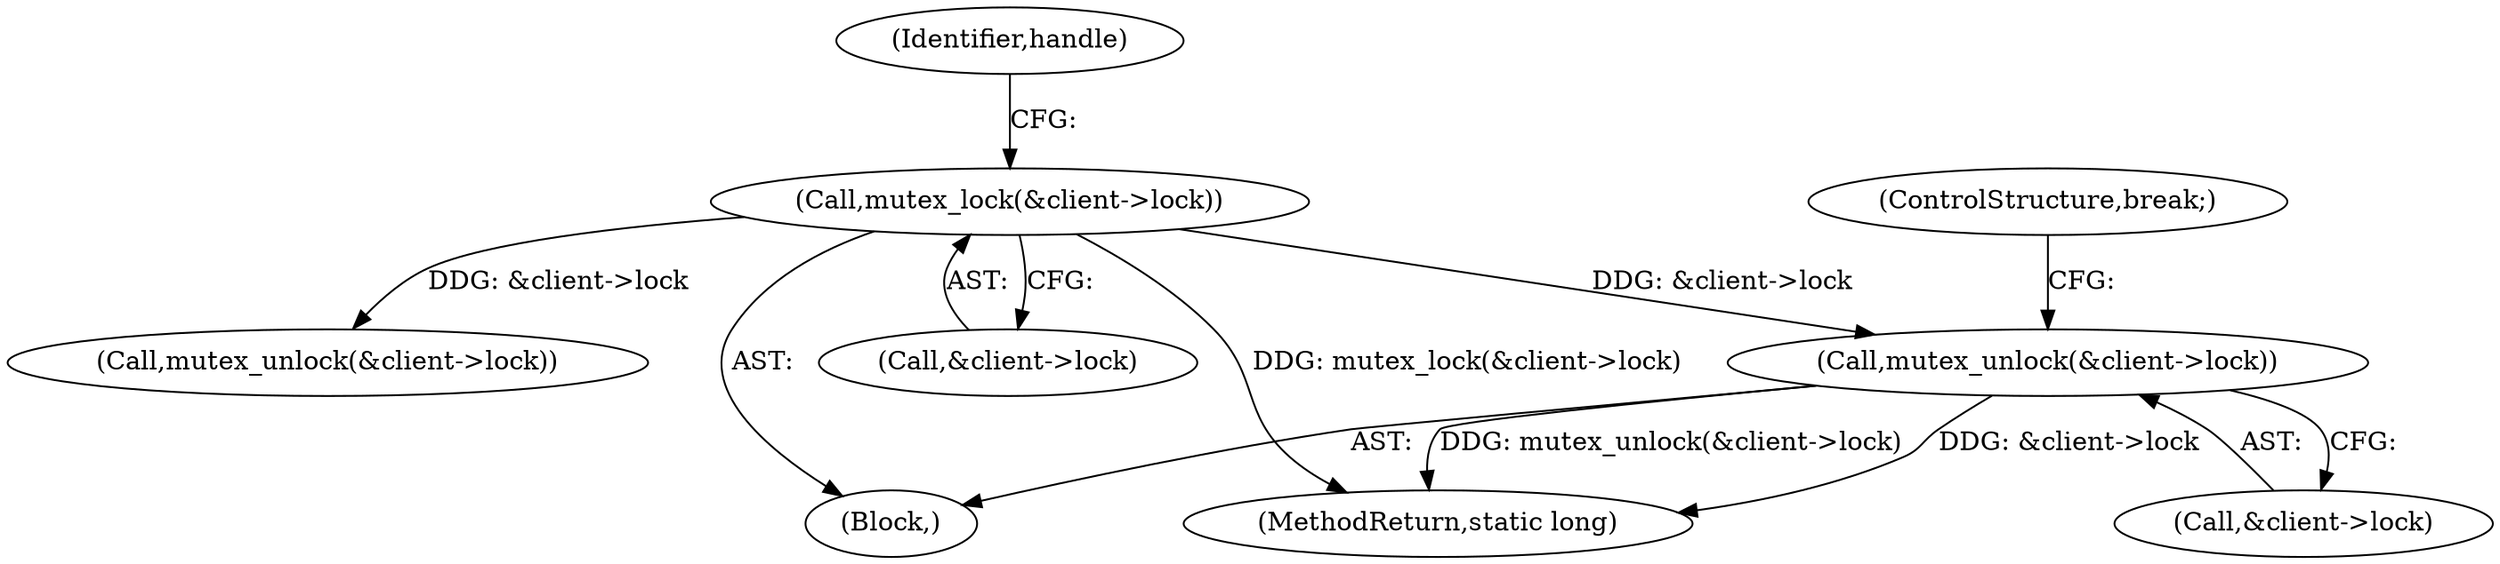 digraph "0_linux_9590232bb4f4cc824f3425a6e1349afbe6d6d2b7_2@API" {
"1000239" [label="(Call,mutex_unlock(&client->lock))"];
"1000208" [label="(Call,mutex_lock(&client->lock))"];
"1000244" [label="(ControlStructure,break;)"];
"1000214" [label="(Identifier,handle)"];
"1000206" [label="(Block,)"];
"1000239" [label="(Call,mutex_unlock(&client->lock))"];
"1000208" [label="(Call,mutex_lock(&client->lock))"];
"1000240" [label="(Call,&client->lock)"];
"1000209" [label="(Call,&client->lock)"];
"1000387" [label="(MethodReturn,static long)"];
"1000226" [label="(Call,mutex_unlock(&client->lock))"];
"1000239" -> "1000206"  [label="AST: "];
"1000239" -> "1000240"  [label="CFG: "];
"1000240" -> "1000239"  [label="AST: "];
"1000244" -> "1000239"  [label="CFG: "];
"1000239" -> "1000387"  [label="DDG: mutex_unlock(&client->lock)"];
"1000239" -> "1000387"  [label="DDG: &client->lock"];
"1000208" -> "1000239"  [label="DDG: &client->lock"];
"1000208" -> "1000206"  [label="AST: "];
"1000208" -> "1000209"  [label="CFG: "];
"1000209" -> "1000208"  [label="AST: "];
"1000214" -> "1000208"  [label="CFG: "];
"1000208" -> "1000387"  [label="DDG: mutex_lock(&client->lock)"];
"1000208" -> "1000226"  [label="DDG: &client->lock"];
}

